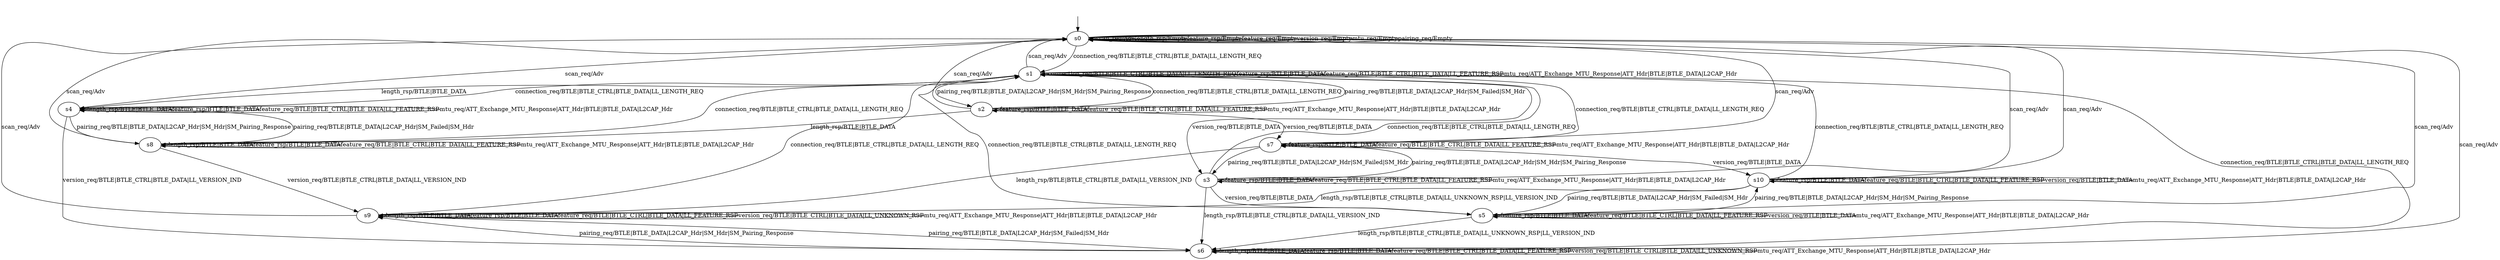 digraph "CC2640R2-no-length" {
s0 [label=s0];
s1 [label=s1];
s2 [label=s2];
s3 [label=s3];
s4 [label=s4];
s5 [label=s5];
s6 [label=s6];
s7 [label=s7];
s8 [label=s8];
s9 [label=s9];
s10 [label=s10];
s0 -> s0  [label="scan_req/Adv"];
s0 -> s1  [label="connection_req/BTLE|BTLE_CTRL|BTLE_DATA|LL_LENGTH_REQ"];
s0 -> s0  [label="length_rsp/Empty"];
s0 -> s0  [label="feature_rsp/Empty"];
s0 -> s0  [label="feature_req/Empty"];
s0 -> s0  [label="version_req/Empty"];
s0 -> s0  [label="mtu_req/Empty"];
s0 -> s0  [label="pairing_req/Empty"];
s1 -> s0  [label="scan_req/Adv"];
s1 -> s1  [label="connection_req/BTLE|BTLE_CTRL|BTLE_DATA|LL_LENGTH_REQ"];
s1 -> s4  [label="length_rsp/BTLE|BTLE_DATA"];
s1 -> s1  [label="feature_rsp/BTLE|BTLE_DATA"];
s1 -> s1  [label="feature_req/BTLE|BTLE_CTRL|BTLE_DATA|LL_FEATURE_RSP"];
s1 -> s3  [label="version_req/BTLE|BTLE_DATA"];
s1 -> s1  [label="mtu_req/ATT_Exchange_MTU_Response|ATT_Hdr|BTLE|BTLE_DATA|L2CAP_Hdr"];
s1 -> s2  [label="pairing_req/BTLE|BTLE_DATA|L2CAP_Hdr|SM_Hdr|SM_Pairing_Response"];
s2 -> s0  [label="scan_req/Adv"];
s2 -> s1  [label="connection_req/BTLE|BTLE_CTRL|BTLE_DATA|LL_LENGTH_REQ"];
s2 -> s8  [label="length_rsp/BTLE|BTLE_DATA"];
s2 -> s2  [label="feature_rsp/BTLE|BTLE_DATA"];
s2 -> s2  [label="feature_req/BTLE|BTLE_CTRL|BTLE_DATA|LL_FEATURE_RSP"];
s2 -> s7  [label="version_req/BTLE|BTLE_DATA"];
s2 -> s2  [label="mtu_req/ATT_Exchange_MTU_Response|ATT_Hdr|BTLE|BTLE_DATA|L2CAP_Hdr"];
s2 -> s1  [label="pairing_req/BTLE|BTLE_DATA|L2CAP_Hdr|SM_Failed|SM_Hdr"];
s3 -> s0  [label="scan_req/Adv"];
s3 -> s1  [label="connection_req/BTLE|BTLE_CTRL|BTLE_DATA|LL_LENGTH_REQ"];
s3 -> s6  [label="length_rsp/BTLE|BTLE_CTRL|BTLE_DATA|LL_VERSION_IND"];
s3 -> s3  [label="feature_rsp/BTLE|BTLE_DATA"];
s3 -> s3  [label="feature_req/BTLE|BTLE_CTRL|BTLE_DATA|LL_FEATURE_RSP"];
s3 -> s5  [label="version_req/BTLE|BTLE_DATA"];
s3 -> s3  [label="mtu_req/ATT_Exchange_MTU_Response|ATT_Hdr|BTLE|BTLE_DATA|L2CAP_Hdr"];
s3 -> s7  [label="pairing_req/BTLE|BTLE_DATA|L2CAP_Hdr|SM_Hdr|SM_Pairing_Response"];
s4 -> s0  [label="scan_req/Adv"];
s4 -> s1  [label="connection_req/BTLE|BTLE_CTRL|BTLE_DATA|LL_LENGTH_REQ"];
s4 -> s4  [label="length_rsp/BTLE|BTLE_DATA"];
s4 -> s4  [label="feature_rsp/BTLE|BTLE_DATA"];
s4 -> s4  [label="feature_req/BTLE|BTLE_CTRL|BTLE_DATA|LL_FEATURE_RSP"];
s4 -> s6  [label="version_req/BTLE|BTLE_CTRL|BTLE_DATA|LL_VERSION_IND"];
s4 -> s4  [label="mtu_req/ATT_Exchange_MTU_Response|ATT_Hdr|BTLE|BTLE_DATA|L2CAP_Hdr"];
s4 -> s8  [label="pairing_req/BTLE|BTLE_DATA|L2CAP_Hdr|SM_Hdr|SM_Pairing_Response"];
s5 -> s0  [label="scan_req/Adv"];
s5 -> s1  [label="connection_req/BTLE|BTLE_CTRL|BTLE_DATA|LL_LENGTH_REQ"];
s5 -> s6  [label="length_rsp/BTLE|BTLE_CTRL|BTLE_DATA|LL_UNKNOWN_RSP|LL_VERSION_IND"];
s5 -> s5  [label="feature_rsp/BTLE|BTLE_DATA"];
s5 -> s5  [label="feature_req/BTLE|BTLE_CTRL|BTLE_DATA|LL_FEATURE_RSP"];
s5 -> s5  [label="version_req/BTLE|BTLE_DATA"];
s5 -> s5  [label="mtu_req/ATT_Exchange_MTU_Response|ATT_Hdr|BTLE|BTLE_DATA|L2CAP_Hdr"];
s5 -> s10  [label="pairing_req/BTLE|BTLE_DATA|L2CAP_Hdr|SM_Hdr|SM_Pairing_Response"];
s6 -> s0  [label="scan_req/Adv"];
s6 -> s1  [label="connection_req/BTLE|BTLE_CTRL|BTLE_DATA|LL_LENGTH_REQ"];
s6 -> s6  [label="length_rsp/BTLE|BTLE_DATA"];
s6 -> s6  [label="feature_rsp/BTLE|BTLE_DATA"];
s6 -> s6  [label="feature_req/BTLE|BTLE_CTRL|BTLE_DATA|LL_FEATURE_RSP"];
s6 -> s6  [label="version_req/BTLE|BTLE_CTRL|BTLE_DATA|LL_UNKNOWN_RSP"];
s6 -> s6  [label="mtu_req/ATT_Exchange_MTU_Response|ATT_Hdr|BTLE|BTLE_DATA|L2CAP_Hdr"];
s6 -> s9  [label="pairing_req/BTLE|BTLE_DATA|L2CAP_Hdr|SM_Hdr|SM_Pairing_Response"];
s7 -> s0  [label="scan_req/Adv"];
s7 -> s1  [label="connection_req/BTLE|BTLE_CTRL|BTLE_DATA|LL_LENGTH_REQ"];
s7 -> s9  [label="length_rsp/BTLE|BTLE_CTRL|BTLE_DATA|LL_VERSION_IND"];
s7 -> s7  [label="feature_rsp/BTLE|BTLE_DATA"];
s7 -> s7  [label="feature_req/BTLE|BTLE_CTRL|BTLE_DATA|LL_FEATURE_RSP"];
s7 -> s10  [label="version_req/BTLE|BTLE_DATA"];
s7 -> s7  [label="mtu_req/ATT_Exchange_MTU_Response|ATT_Hdr|BTLE|BTLE_DATA|L2CAP_Hdr"];
s7 -> s3  [label="pairing_req/BTLE|BTLE_DATA|L2CAP_Hdr|SM_Failed|SM_Hdr"];
s8 -> s0  [label="scan_req/Adv"];
s8 -> s1  [label="connection_req/BTLE|BTLE_CTRL|BTLE_DATA|LL_LENGTH_REQ"];
s8 -> s8  [label="length_rsp/BTLE|BTLE_DATA"];
s8 -> s8  [label="feature_rsp/BTLE|BTLE_DATA"];
s8 -> s8  [label="feature_req/BTLE|BTLE_CTRL|BTLE_DATA|LL_FEATURE_RSP"];
s8 -> s9  [label="version_req/BTLE|BTLE_CTRL|BTLE_DATA|LL_VERSION_IND"];
s8 -> s8  [label="mtu_req/ATT_Exchange_MTU_Response|ATT_Hdr|BTLE|BTLE_DATA|L2CAP_Hdr"];
s8 -> s4  [label="pairing_req/BTLE|BTLE_DATA|L2CAP_Hdr|SM_Failed|SM_Hdr"];
s9 -> s0  [label="scan_req/Adv"];
s9 -> s1  [label="connection_req/BTLE|BTLE_CTRL|BTLE_DATA|LL_LENGTH_REQ"];
s9 -> s9  [label="length_rsp/BTLE|BTLE_DATA"];
s9 -> s9  [label="feature_rsp/BTLE|BTLE_DATA"];
s9 -> s9  [label="feature_req/BTLE|BTLE_CTRL|BTLE_DATA|LL_FEATURE_RSP"];
s9 -> s9  [label="version_req/BTLE|BTLE_CTRL|BTLE_DATA|LL_UNKNOWN_RSP"];
s9 -> s9  [label="mtu_req/ATT_Exchange_MTU_Response|ATT_Hdr|BTLE|BTLE_DATA|L2CAP_Hdr"];
s9 -> s6  [label="pairing_req/BTLE|BTLE_DATA|L2CAP_Hdr|SM_Failed|SM_Hdr"];
s10 -> s0  [label="scan_req/Adv"];
s10 -> s1  [label="connection_req/BTLE|BTLE_CTRL|BTLE_DATA|LL_LENGTH_REQ"];
s10 -> s9  [label="length_rsp/BTLE|BTLE_CTRL|BTLE_DATA|LL_UNKNOWN_RSP|LL_VERSION_IND"];
s10 -> s10  [label="feature_rsp/BTLE|BTLE_DATA"];
s10 -> s10  [label="feature_req/BTLE|BTLE_CTRL|BTLE_DATA|LL_FEATURE_RSP"];
s10 -> s10  [label="version_req/BTLE|BTLE_DATA"];
s10 -> s10  [label="mtu_req/ATT_Exchange_MTU_Response|ATT_Hdr|BTLE|BTLE_DATA|L2CAP_Hdr"];
s10 -> s5  [label="pairing_req/BTLE|BTLE_DATA|L2CAP_Hdr|SM_Failed|SM_Hdr"];
__start0 [label="", shape=none];
__start0 -> s0  [label=""];
}
